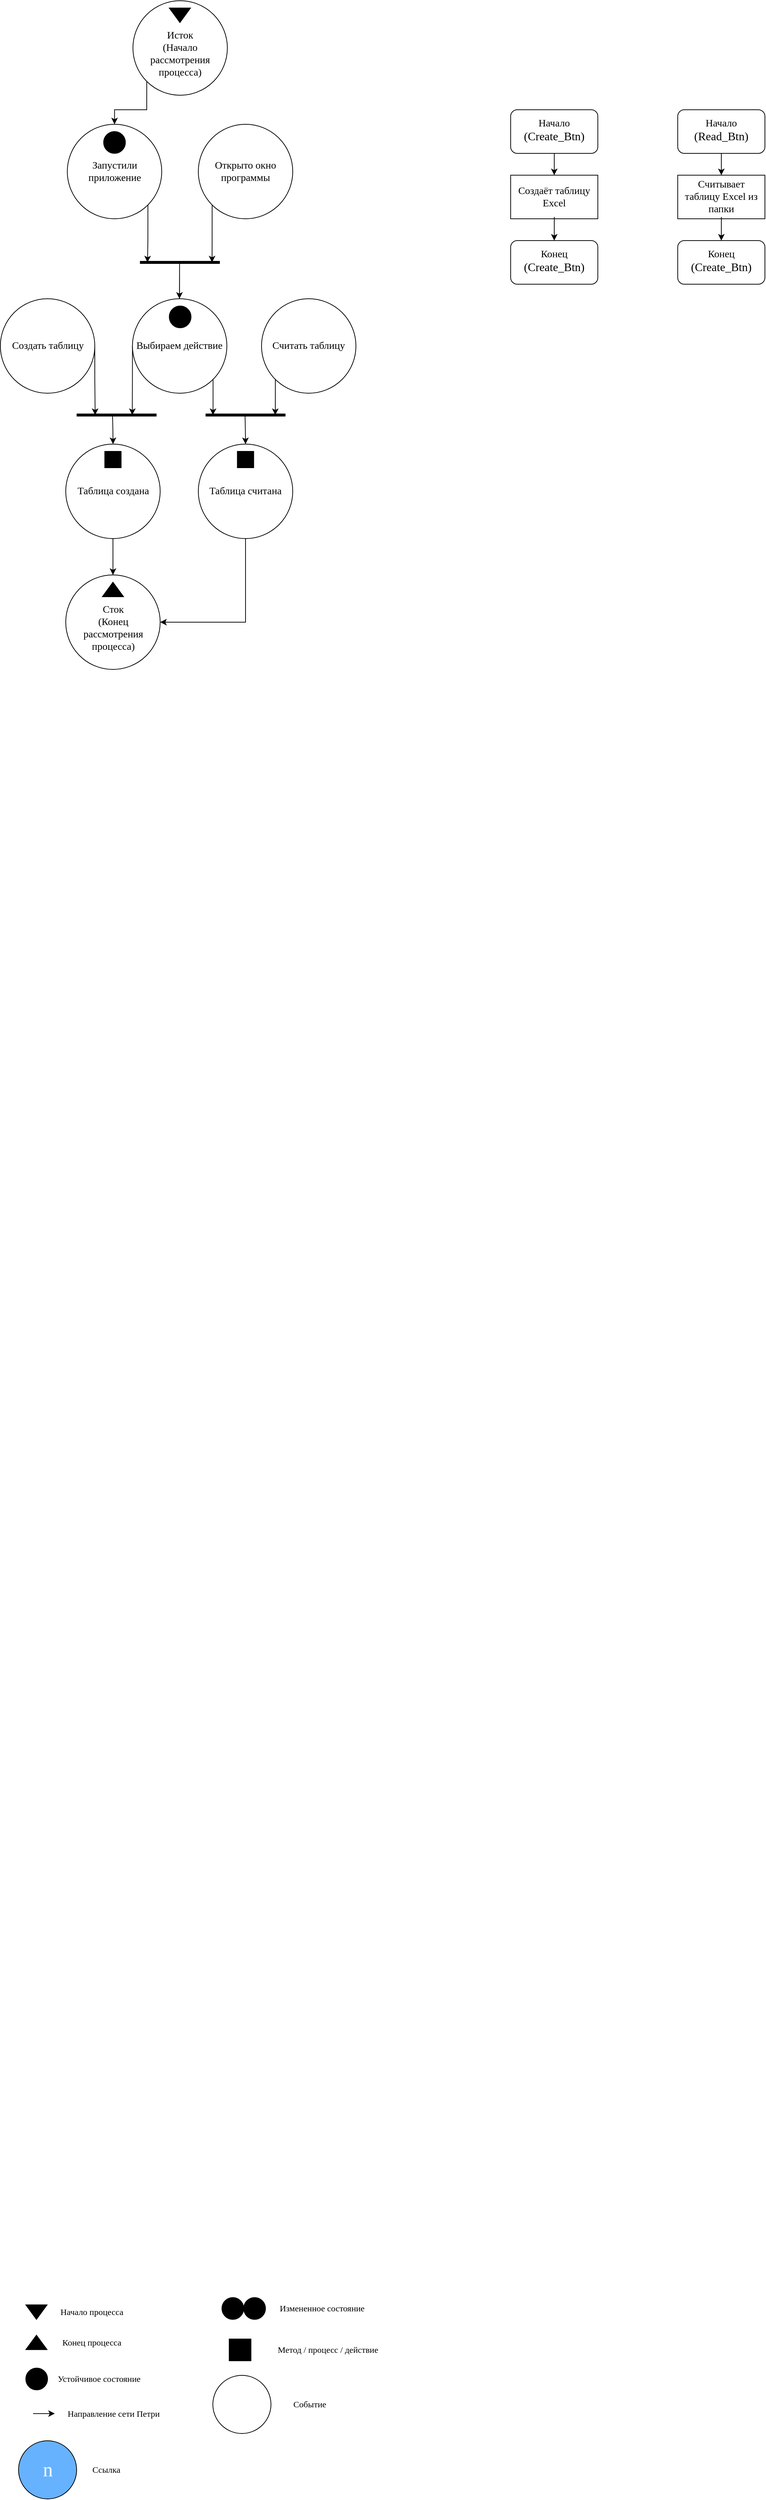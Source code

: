 <mxfile version="24.1.0" type="device">
  <diagram name="Страница — 1" id="tTTT7lDbj0AzXVJ5Z_Ju">
    <mxGraphModel dx="1154" dy="582" grid="1" gridSize="10" guides="1" tooltips="1" connect="1" arrows="1" fold="1" page="1" pageScale="1" pageWidth="827" pageHeight="1169" math="0" shadow="0">
      <root>
        <mxCell id="0" />
        <mxCell id="1" parent="0" />
        <mxCell id="YhXAwPTHWb4so9bpkjYg-1" style="edgeStyle=orthogonalEdgeStyle;rounded=0;orthogonalLoop=1;jettySize=auto;html=1;exitX=0;exitY=1;exitDx=0;exitDy=0;entryX=0.5;entryY=0;entryDx=0;entryDy=0;" parent="1" source="eu__VUVs-O8cIbxZYUX1-1" target="eu__VUVs-O8cIbxZYUX1-5" edge="1">
          <mxGeometry relative="1" as="geometry" />
        </mxCell>
        <mxCell id="eu__VUVs-O8cIbxZYUX1-1" value="&lt;font face=&quot;Times New Roman&quot;&gt;&lt;font style=&quot;font-size: 14px;&quot;&gt;&lt;br&gt;Исток&lt;br&gt;(Начало&lt;br&gt;рассмотрения &lt;br&gt;процесса)&lt;/font&gt;&lt;br&gt;&lt;/font&gt;" style="ellipse;whiteSpace=wrap;html=1;aspect=fixed;" parent="1" vertex="1">
          <mxGeometry x="520" y="30" width="130" height="130" as="geometry" />
        </mxCell>
        <mxCell id="eu__VUVs-O8cIbxZYUX1-2" value="" style="triangle;whiteSpace=wrap;html=1;direction=south;strokeColor=default;gradientColor=none;fillColor=#000000;" parent="1" vertex="1">
          <mxGeometry x="570" y="40" width="29.33" height="20" as="geometry" />
        </mxCell>
        <mxCell id="YhXAwPTHWb4so9bpkjYg-6" style="edgeStyle=orthogonalEdgeStyle;rounded=0;orthogonalLoop=1;jettySize=auto;html=1;exitX=1;exitY=1;exitDx=0;exitDy=0;" parent="1" source="eu__VUVs-O8cIbxZYUX1-5" edge="1">
          <mxGeometry relative="1" as="geometry">
            <mxPoint x="540" y="390" as="targetPoint" />
          </mxGeometry>
        </mxCell>
        <mxCell id="eu__VUVs-O8cIbxZYUX1-5" value="&lt;font face=&quot;Times New Roman&quot;&gt;&lt;span style=&quot;font-size: 14px;&quot;&gt;Запустили приложение&lt;/span&gt;&lt;/font&gt;" style="ellipse;whiteSpace=wrap;html=1;aspect=fixed;" parent="1" vertex="1">
          <mxGeometry x="429.66" y="200" width="130" height="130" as="geometry" />
        </mxCell>
        <mxCell id="wRYcbDbW16RMZCIpdBNf-7" style="edgeStyle=orthogonalEdgeStyle;rounded=0;orthogonalLoop=1;jettySize=auto;html=1;exitX=0;exitY=1;exitDx=0;exitDy=0;" parent="1" source="eu__VUVs-O8cIbxZYUX1-7" edge="1">
          <mxGeometry relative="1" as="geometry">
            <mxPoint x="628.907" y="390" as="targetPoint" />
          </mxGeometry>
        </mxCell>
        <mxCell id="eu__VUVs-O8cIbxZYUX1-7" value="&lt;font face=&quot;Times New Roman&quot; style=&quot;font-size: 14px;&quot;&gt;Открыто окно программы&lt;/font&gt;" style="ellipse;whiteSpace=wrap;html=1;aspect=fixed;" parent="1" vertex="1">
          <mxGeometry x="610" y="200" width="130" height="130" as="geometry" />
        </mxCell>
        <mxCell id="eu__VUVs-O8cIbxZYUX1-57" value="" style="endArrow=none;html=1;rounded=0;strokeWidth=4;" parent="1" edge="1">
          <mxGeometry width="50" height="50" relative="1" as="geometry">
            <mxPoint x="529.66" y="390" as="sourcePoint" />
            <mxPoint x="639.66" y="390" as="targetPoint" />
            <Array as="points" />
          </mxGeometry>
        </mxCell>
        <mxCell id="eu__VUVs-O8cIbxZYUX1-61" style="edgeStyle=orthogonalEdgeStyle;rounded=0;orthogonalLoop=1;jettySize=auto;html=1;" parent="1" edge="1">
          <mxGeometry relative="1" as="geometry">
            <mxPoint x="584" y="440" as="targetPoint" />
            <mxPoint x="584.16" y="440" as="sourcePoint" />
            <Array as="points">
              <mxPoint x="584" y="390" />
              <mxPoint x="584" y="390" />
            </Array>
          </mxGeometry>
        </mxCell>
        <mxCell id="wRYcbDbW16RMZCIpdBNf-15" style="edgeStyle=orthogonalEdgeStyle;rounded=0;orthogonalLoop=1;jettySize=auto;html=1;exitX=1;exitY=1;exitDx=0;exitDy=0;" parent="1" source="eu__VUVs-O8cIbxZYUX1-60" edge="1">
          <mxGeometry relative="1" as="geometry">
            <mxPoint x="630.143" y="600.0" as="targetPoint" />
          </mxGeometry>
        </mxCell>
        <mxCell id="cQnQrmi3rN2C49d9GW_u-6" style="edgeStyle=orthogonalEdgeStyle;rounded=0;orthogonalLoop=1;jettySize=auto;html=1;exitX=0;exitY=0.5;exitDx=0;exitDy=0;" edge="1" parent="1" source="eu__VUVs-O8cIbxZYUX1-60">
          <mxGeometry relative="1" as="geometry">
            <mxPoint x="519.103" y="600" as="targetPoint" />
            <Array as="points">
              <mxPoint x="520" y="550" />
              <mxPoint x="520" y="550" />
            </Array>
          </mxGeometry>
        </mxCell>
        <mxCell id="eu__VUVs-O8cIbxZYUX1-60" value="&lt;font face=&quot;Times New Roman&quot;&gt;&lt;span style=&quot;font-size: 14px;&quot;&gt;Выбираем действие&lt;/span&gt;&lt;/font&gt;" style="ellipse;whiteSpace=wrap;html=1;aspect=fixed;" parent="1" vertex="1">
          <mxGeometry x="519.33" y="440" width="130" height="130" as="geometry" />
        </mxCell>
        <mxCell id="8ZdpIB1KfxX4hMsNmirL-2" value="" style="ellipse;whiteSpace=wrap;html=1;aspect=fixed;fillColor=#000000;" parent="1" vertex="1">
          <mxGeometry x="642.5" y="3190" width="30" height="30" as="geometry" />
        </mxCell>
        <mxCell id="8ZdpIB1KfxX4hMsNmirL-3" value="" style="ellipse;whiteSpace=wrap;html=1;aspect=fixed;fillColor=#000000;" parent="1" vertex="1">
          <mxGeometry x="672.5" y="3190" width="30" height="30" as="geometry" />
        </mxCell>
        <mxCell id="8ZdpIB1KfxX4hMsNmirL-4" value="" style="triangle;whiteSpace=wrap;html=1;direction=west;strokeColor=default;gradientColor=none;fillColor=#000000;rotation=90;" parent="1" vertex="1">
          <mxGeometry x="377.175" y="3237.005" width="20" height="29.33" as="geometry" />
        </mxCell>
        <mxCell id="8ZdpIB1KfxX4hMsNmirL-5" value="" style="triangle;whiteSpace=wrap;html=1;direction=south;strokeColor=default;gradientColor=none;fillColor=#000000;" parent="1" vertex="1">
          <mxGeometry x="372.51" y="3200" width="29.33" height="20" as="geometry" />
        </mxCell>
        <mxCell id="8ZdpIB1KfxX4hMsNmirL-6" value="" style="rounded=0;whiteSpace=wrap;html=1;fillColor=#000000;" parent="1" vertex="1">
          <mxGeometry x="652.5" y="3247" width="30" height="30" as="geometry" />
        </mxCell>
        <mxCell id="8ZdpIB1KfxX4hMsNmirL-29" value="&lt;font face=&quot;Times New Roman&quot;&gt;Начало процесса&lt;/font&gt;" style="text;html=1;align=center;verticalAlign=middle;resizable=0;points=[];autosize=1;strokeColor=none;fillColor=none;" parent="1" vertex="1">
          <mxGeometry x="407.5" y="3195" width="110" height="30" as="geometry" />
        </mxCell>
        <mxCell id="8ZdpIB1KfxX4hMsNmirL-30" value="&lt;font face=&quot;Times New Roman&quot;&gt;Конец процесса&lt;/font&gt;" style="text;html=1;align=center;verticalAlign=middle;resizable=0;points=[];autosize=1;strokeColor=none;fillColor=none;" parent="1" vertex="1">
          <mxGeometry x="412.5" y="3237" width="100" height="30" as="geometry" />
        </mxCell>
        <mxCell id="8ZdpIB1KfxX4hMsNmirL-31" value="" style="ellipse;whiteSpace=wrap;html=1;aspect=fixed;fillColor=#000000;" parent="1" vertex="1">
          <mxGeometry x="372.51" y="3287" width="30" height="30" as="geometry" />
        </mxCell>
        <mxCell id="8ZdpIB1KfxX4hMsNmirL-33" value="&lt;font face=&quot;Times New Roman&quot;&gt;Устойчивое состояние&lt;/font&gt;" style="text;html=1;align=center;verticalAlign=middle;resizable=0;points=[];autosize=1;strokeColor=none;fillColor=none;" parent="1" vertex="1">
          <mxGeometry x="402.51" y="3287" width="140" height="30" as="geometry" />
        </mxCell>
        <mxCell id="8ZdpIB1KfxX4hMsNmirL-34" value="&lt;font face=&quot;Times New Roman&quot;&gt;Измененное состояние&lt;/font&gt;" style="text;html=1;align=center;verticalAlign=middle;resizable=0;points=[];autosize=1;strokeColor=none;fillColor=none;" parent="1" vertex="1">
          <mxGeometry x="710.02" y="3190" width="140" height="30" as="geometry" />
        </mxCell>
        <mxCell id="8ZdpIB1KfxX4hMsNmirL-35" value="&lt;font face=&quot;Times New Roman&quot;&gt;Метод / процесс / действие&lt;/font&gt;" style="text;html=1;align=center;verticalAlign=middle;resizable=0;points=[];autosize=1;strokeColor=none;fillColor=none;" parent="1" vertex="1">
          <mxGeometry x="707.52" y="3247" width="160" height="30" as="geometry" />
        </mxCell>
        <mxCell id="8ZdpIB1KfxX4hMsNmirL-36" value="" style="endArrow=classic;html=1;rounded=0;" parent="1" edge="1">
          <mxGeometry width="50" height="50" relative="1" as="geometry">
            <mxPoint x="382.5" y="3349.57" as="sourcePoint" />
            <mxPoint x="412.5" y="3349.57" as="targetPoint" />
          </mxGeometry>
        </mxCell>
        <mxCell id="8ZdpIB1KfxX4hMsNmirL-37" value="&lt;font face=&quot;Times New Roman&quot;&gt;Направление сети Петри&lt;/font&gt;" style="text;html=1;align=center;verticalAlign=middle;resizable=0;points=[];autosize=1;strokeColor=none;fillColor=none;" parent="1" vertex="1">
          <mxGeometry x="417.5" y="3335" width="150" height="30" as="geometry" />
        </mxCell>
        <mxCell id="8ZdpIB1KfxX4hMsNmirL-39" value="" style="ellipse;whiteSpace=wrap;html=1;aspect=fixed;" parent="1" vertex="1">
          <mxGeometry x="630.02" y="3297" width="80" height="80" as="geometry" />
        </mxCell>
        <mxCell id="8ZdpIB1KfxX4hMsNmirL-40" value="&lt;font face=&quot;Times New Roman&quot;&gt;Событие&lt;/font&gt;" style="text;html=1;align=center;verticalAlign=middle;resizable=0;points=[];autosize=1;strokeColor=none;fillColor=none;" parent="1" vertex="1">
          <mxGeometry x="727.52" y="3322" width="70" height="30" as="geometry" />
        </mxCell>
        <mxCell id="8ZdpIB1KfxX4hMsNmirL-41" value="&lt;font color=&quot;#ffffff&quot; face=&quot;Times New Roman&quot; style=&quot;font-size: 27px;&quot;&gt;n&lt;/font&gt;" style="ellipse;whiteSpace=wrap;html=1;aspect=fixed;fillColor=#66B2FF;" parent="1" vertex="1">
          <mxGeometry x="362.5" y="3387" width="80" height="80" as="geometry" />
        </mxCell>
        <mxCell id="8ZdpIB1KfxX4hMsNmirL-42" value="&lt;font face=&quot;Times New Roman&quot;&gt;Ссылка&lt;/font&gt;" style="text;html=1;align=center;verticalAlign=middle;resizable=0;points=[];autosize=1;strokeColor=none;fillColor=none;" parent="1" vertex="1">
          <mxGeometry x="452.5" y="3412" width="60" height="30" as="geometry" />
        </mxCell>
        <mxCell id="YhXAwPTHWb4so9bpkjYg-3" value="" style="ellipse;whiteSpace=wrap;html=1;aspect=fixed;fillColor=#000000;" parent="1" vertex="1">
          <mxGeometry x="479.66" y="210" width="30" height="30" as="geometry" />
        </mxCell>
        <mxCell id="YpSg0bnbWlljTMXTQoFI-1" value="" style="ellipse;whiteSpace=wrap;html=1;aspect=fixed;fillColor=#000000;" parent="1" vertex="1">
          <mxGeometry x="570.02" y="450" width="30" height="30" as="geometry" />
        </mxCell>
        <mxCell id="wRYcbDbW16RMZCIpdBNf-14" style="edgeStyle=orthogonalEdgeStyle;rounded=0;orthogonalLoop=1;jettySize=auto;html=1;exitX=0;exitY=1;exitDx=0;exitDy=0;" parent="1" source="wRYcbDbW16RMZCIpdBNf-4" edge="1">
          <mxGeometry relative="1" as="geometry">
            <mxPoint x="715.857" y="600.0" as="targetPoint" />
          </mxGeometry>
        </mxCell>
        <mxCell id="wRYcbDbW16RMZCIpdBNf-4" value="&lt;font face=&quot;Times New Roman&quot;&gt;&lt;span style=&quot;font-size: 14px;&quot;&gt;Считать таблицу&lt;/span&gt;&lt;/font&gt;" style="ellipse;whiteSpace=wrap;html=1;aspect=fixed;" parent="1" vertex="1">
          <mxGeometry x="697.0" y="440" width="130" height="130" as="geometry" />
        </mxCell>
        <mxCell id="N7RACuZjBRk8Ios8j_cp-5" value="" style="endArrow=none;html=1;rounded=0;strokeWidth=4;" parent="1" edge="1">
          <mxGeometry width="50" height="50" relative="1" as="geometry">
            <mxPoint x="620" y="600" as="sourcePoint" />
            <mxPoint x="730" y="600" as="targetPoint" />
            <Array as="points" />
          </mxGeometry>
        </mxCell>
        <mxCell id="N7RACuZjBRk8Ios8j_cp-6" value="" style="endArrow=none;html=1;rounded=0;strokeWidth=4;" parent="1" edge="1">
          <mxGeometry width="50" height="50" relative="1" as="geometry">
            <mxPoint x="442.5" y="600" as="sourcePoint" />
            <mxPoint x="552.5" y="600" as="targetPoint" />
            <Array as="points" />
          </mxGeometry>
        </mxCell>
        <mxCell id="N7RACuZjBRk8Ios8j_cp-26" style="edgeStyle=orthogonalEdgeStyle;rounded=0;orthogonalLoop=1;jettySize=auto;html=1;exitX=0.5;exitY=1;exitDx=0;exitDy=0;entryX=0.5;entryY=0;entryDx=0;entryDy=0;" parent="1" source="N7RACuZjBRk8Ios8j_cp-18" target="N7RACuZjBRk8Ios8j_cp-25" edge="1">
          <mxGeometry relative="1" as="geometry">
            <Array as="points">
              <mxPoint x="492" y="831" />
              <mxPoint x="492" y="892" />
            </Array>
          </mxGeometry>
        </mxCell>
        <mxCell id="cQnQrmi3rN2C49d9GW_u-10" style="edgeStyle=orthogonalEdgeStyle;rounded=0;orthogonalLoop=1;jettySize=auto;html=1;exitX=0.5;exitY=1;exitDx=0;exitDy=0;entryX=0.5;entryY=0;entryDx=0;entryDy=0;" edge="1" parent="1" source="N7RACuZjBRk8Ios8j_cp-18" target="N7RACuZjBRk8Ios8j_cp-25">
          <mxGeometry relative="1" as="geometry" />
        </mxCell>
        <mxCell id="N7RACuZjBRk8Ios8j_cp-18" value="&lt;font face=&quot;Times New Roman&quot;&gt;&lt;span style=&quot;font-size: 14px;&quot;&gt;Таблица создана&lt;/span&gt;&lt;/font&gt;" style="ellipse;whiteSpace=wrap;html=1;aspect=fixed;" parent="1" vertex="1">
          <mxGeometry x="427.5" y="640" width="130" height="130" as="geometry" />
        </mxCell>
        <mxCell id="cQnQrmi3rN2C49d9GW_u-11" style="edgeStyle=orthogonalEdgeStyle;rounded=0;orthogonalLoop=1;jettySize=auto;html=1;exitX=0.5;exitY=1;exitDx=0;exitDy=0;entryX=1;entryY=0.5;entryDx=0;entryDy=0;" edge="1" parent="1" source="N7RACuZjBRk8Ios8j_cp-21" target="N7RACuZjBRk8Ios8j_cp-25">
          <mxGeometry relative="1" as="geometry" />
        </mxCell>
        <mxCell id="N7RACuZjBRk8Ios8j_cp-21" value="&lt;font face=&quot;Times New Roman&quot;&gt;&lt;span style=&quot;font-size: 14px;&quot;&gt;Таблица считана&lt;/span&gt;&lt;/font&gt;" style="ellipse;whiteSpace=wrap;html=1;aspect=fixed;" parent="1" vertex="1">
          <mxGeometry x="610.0" y="640" width="130" height="130" as="geometry" />
        </mxCell>
        <mxCell id="N7RACuZjBRk8Ios8j_cp-23" style="edgeStyle=orthogonalEdgeStyle;rounded=0;orthogonalLoop=1;jettySize=auto;html=1;exitX=1;exitY=1;exitDx=0;exitDy=0;entryX=0.5;entryY=0;entryDx=0;entryDy=0;" parent="1" target="N7RACuZjBRk8Ios8j_cp-21" edge="1">
          <mxGeometry relative="1" as="geometry">
            <mxPoint x="675.21" y="650" as="targetPoint" />
            <mxPoint x="674.31" y="600" as="sourcePoint" />
          </mxGeometry>
        </mxCell>
        <mxCell id="N7RACuZjBRk8Ios8j_cp-25" value="&lt;font face=&quot;Times New Roman&quot;&gt;&lt;font style=&quot;font-size: 14px;&quot;&gt;&lt;br&gt;Сток&lt;br&gt;(Конец&lt;br&gt;рассмотрения &lt;br&gt;процесса)&lt;/font&gt;&lt;br&gt;&lt;/font&gt;" style="ellipse;whiteSpace=wrap;html=1;aspect=fixed;" parent="1" vertex="1">
          <mxGeometry x="427.5" y="820" width="130" height="130" as="geometry" />
        </mxCell>
        <mxCell id="N7RACuZjBRk8Ios8j_cp-36" value="" style="triangle;whiteSpace=wrap;html=1;direction=north;strokeColor=default;gradientColor=none;fillColor=#000000;" parent="1" vertex="1">
          <mxGeometry x="477.83" y="830" width="29.33" height="20" as="geometry" />
        </mxCell>
        <mxCell id="cQnQrmi3rN2C49d9GW_u-5" style="edgeStyle=orthogonalEdgeStyle;rounded=0;orthogonalLoop=1;jettySize=auto;html=1;exitX=1;exitY=0.5;exitDx=0;exitDy=0;" edge="1" parent="1" source="cQnQrmi3rN2C49d9GW_u-3">
          <mxGeometry relative="1" as="geometry">
            <mxPoint x="468" y="600" as="targetPoint" />
            <Array as="points">
              <mxPoint x="468" y="550" />
              <mxPoint x="468" y="550" />
            </Array>
          </mxGeometry>
        </mxCell>
        <mxCell id="cQnQrmi3rN2C49d9GW_u-3" value="&lt;font face=&quot;Times New Roman&quot;&gt;&lt;span style=&quot;font-size: 14px;&quot;&gt;Создать таблицу&lt;/span&gt;&lt;/font&gt;" style="ellipse;whiteSpace=wrap;html=1;aspect=fixed;" vertex="1" parent="1">
          <mxGeometry x="337.5" y="440" width="130" height="130" as="geometry" />
        </mxCell>
        <mxCell id="cQnQrmi3rN2C49d9GW_u-7" value="" style="rounded=0;whiteSpace=wrap;html=1;fillColor=#000000;" vertex="1" parent="1">
          <mxGeometry x="481.25" y="650" width="22.5" height="22.5" as="geometry" />
        </mxCell>
        <mxCell id="cQnQrmi3rN2C49d9GW_u-8" style="edgeStyle=orthogonalEdgeStyle;rounded=0;orthogonalLoop=1;jettySize=auto;html=1;exitX=1;exitY=1;exitDx=0;exitDy=0;entryX=0.5;entryY=0;entryDx=0;entryDy=0;" edge="1" parent="1">
          <mxGeometry relative="1" as="geometry">
            <mxPoint x="492.59" y="640" as="targetPoint" />
            <mxPoint x="491.9" y="600" as="sourcePoint" />
          </mxGeometry>
        </mxCell>
        <mxCell id="cQnQrmi3rN2C49d9GW_u-13" value="" style="rounded=0;whiteSpace=wrap;html=1;fillColor=#000000;" vertex="1" parent="1">
          <mxGeometry x="663.75" y="650" width="22.5" height="22.5" as="geometry" />
        </mxCell>
        <mxCell id="cQnQrmi3rN2C49d9GW_u-18" style="edgeStyle=orthogonalEdgeStyle;rounded=0;orthogonalLoop=1;jettySize=auto;html=1;exitX=0.5;exitY=1;exitDx=0;exitDy=0;entryX=0.5;entryY=0;entryDx=0;entryDy=0;" edge="1" parent="1" source="cQnQrmi3rN2C49d9GW_u-14" target="cQnQrmi3rN2C49d9GW_u-17">
          <mxGeometry relative="1" as="geometry" />
        </mxCell>
        <mxCell id="cQnQrmi3rN2C49d9GW_u-14" value="" style="rounded=1;whiteSpace=wrap;html=1;" vertex="1" parent="1">
          <mxGeometry x="1040" y="180" width="120" height="60" as="geometry" />
        </mxCell>
        <mxCell id="cQnQrmi3rN2C49d9GW_u-15" value="&lt;font face=&quot;Times New Roman&quot; style=&quot;font-size: 14px;&quot;&gt;Начало&lt;/font&gt;&lt;div&gt;&lt;span style=&quot;background-color: initial;&quot;&gt;&lt;font size=&quot;3&quot; style=&quot;&quot; face=&quot;c4uwq_mGRP5g-3G3JrV-&quot;&gt;(Create_Btn)&lt;/font&gt;&lt;/span&gt;&lt;/div&gt;" style="text;html=1;align=center;verticalAlign=middle;whiteSpace=wrap;rounded=0;" vertex="1" parent="1">
          <mxGeometry x="1045" y="180" width="110" height="55" as="geometry" />
        </mxCell>
        <mxCell id="cQnQrmi3rN2C49d9GW_u-17" value="" style="rounded=0;whiteSpace=wrap;html=1;" vertex="1" parent="1">
          <mxGeometry x="1040" y="270" width="120" height="60" as="geometry" />
        </mxCell>
        <mxCell id="cQnQrmi3rN2C49d9GW_u-25" style="edgeStyle=orthogonalEdgeStyle;rounded=0;orthogonalLoop=1;jettySize=auto;html=1;exitX=0.5;exitY=1;exitDx=0;exitDy=0;entryX=0.5;entryY=0;entryDx=0;entryDy=0;" edge="1" parent="1" source="cQnQrmi3rN2C49d9GW_u-19" target="cQnQrmi3rN2C49d9GW_u-23">
          <mxGeometry relative="1" as="geometry" />
        </mxCell>
        <mxCell id="cQnQrmi3rN2C49d9GW_u-19" value="&lt;font style=&quot;font-size: 14px;&quot; face=&quot;Times New Roman&quot;&gt;Создаёт таблицу Excel&lt;/font&gt;" style="text;html=1;align=center;verticalAlign=middle;whiteSpace=wrap;rounded=0;" vertex="1" parent="1">
          <mxGeometry x="1045" y="272.5" width="110" height="55" as="geometry" />
        </mxCell>
        <mxCell id="cQnQrmi3rN2C49d9GW_u-23" value="" style="rounded=1;whiteSpace=wrap;html=1;" vertex="1" parent="1">
          <mxGeometry x="1040" y="360" width="120" height="60" as="geometry" />
        </mxCell>
        <mxCell id="cQnQrmi3rN2C49d9GW_u-24" value="&lt;font style=&quot;font-size: 14px;&quot; face=&quot;Times New Roman&quot;&gt;Конец&lt;br&gt;&lt;/font&gt;&lt;div&gt;&lt;span style=&quot;background-color: initial;&quot;&gt;&lt;font size=&quot;3&quot; style=&quot;&quot; face=&quot;Times New Roman&quot;&gt;(Create_Btn)&lt;/font&gt;&lt;/span&gt;&lt;/div&gt;" style="text;html=1;align=center;verticalAlign=middle;whiteSpace=wrap;rounded=0;" vertex="1" parent="1">
          <mxGeometry x="1045" y="360" width="110" height="55" as="geometry" />
        </mxCell>
        <mxCell id="cQnQrmi3rN2C49d9GW_u-26" style="edgeStyle=orthogonalEdgeStyle;rounded=0;orthogonalLoop=1;jettySize=auto;html=1;exitX=0.5;exitY=1;exitDx=0;exitDy=0;entryX=0.5;entryY=0;entryDx=0;entryDy=0;" edge="1" parent="1" source="cQnQrmi3rN2C49d9GW_u-27" target="cQnQrmi3rN2C49d9GW_u-29">
          <mxGeometry relative="1" as="geometry" />
        </mxCell>
        <mxCell id="cQnQrmi3rN2C49d9GW_u-27" value="" style="rounded=1;whiteSpace=wrap;html=1;" vertex="1" parent="1">
          <mxGeometry x="1270" y="180" width="120" height="60" as="geometry" />
        </mxCell>
        <mxCell id="cQnQrmi3rN2C49d9GW_u-28" value="&lt;font face=&quot;Times New Roman&quot; style=&quot;font-size: 14px;&quot;&gt;Начало&lt;/font&gt;&lt;div&gt;&lt;span style=&quot;background-color: initial;&quot;&gt;&lt;font size=&quot;3&quot; style=&quot;&quot; face=&quot;SztWxlMH81M-61aC1ij7&quot;&gt;(Read_Btn)&lt;/font&gt;&lt;/span&gt;&lt;/div&gt;" style="text;html=1;align=center;verticalAlign=middle;whiteSpace=wrap;rounded=0;" vertex="1" parent="1">
          <mxGeometry x="1275" y="180" width="110" height="55" as="geometry" />
        </mxCell>
        <mxCell id="cQnQrmi3rN2C49d9GW_u-29" value="" style="rounded=0;whiteSpace=wrap;html=1;" vertex="1" parent="1">
          <mxGeometry x="1270" y="270" width="120" height="60" as="geometry" />
        </mxCell>
        <mxCell id="cQnQrmi3rN2C49d9GW_u-30" style="edgeStyle=orthogonalEdgeStyle;rounded=0;orthogonalLoop=1;jettySize=auto;html=1;exitX=0.5;exitY=1;exitDx=0;exitDy=0;entryX=0.5;entryY=0;entryDx=0;entryDy=0;" edge="1" parent="1" source="cQnQrmi3rN2C49d9GW_u-31" target="cQnQrmi3rN2C49d9GW_u-32">
          <mxGeometry relative="1" as="geometry" />
        </mxCell>
        <mxCell id="cQnQrmi3rN2C49d9GW_u-31" value="&lt;font style=&quot;font-size: 14px;&quot; face=&quot;Times New Roman&quot;&gt;Считывает таблицу Excel из папки&lt;/font&gt;" style="text;html=1;align=center;verticalAlign=middle;whiteSpace=wrap;rounded=0;" vertex="1" parent="1">
          <mxGeometry x="1275" y="272.5" width="110" height="55" as="geometry" />
        </mxCell>
        <mxCell id="cQnQrmi3rN2C49d9GW_u-32" value="" style="rounded=1;whiteSpace=wrap;html=1;" vertex="1" parent="1">
          <mxGeometry x="1270" y="360" width="120" height="60" as="geometry" />
        </mxCell>
        <mxCell id="cQnQrmi3rN2C49d9GW_u-33" value="&lt;font style=&quot;font-size: 14px;&quot; face=&quot;Times New Roman&quot;&gt;Конец&lt;br&gt;&lt;/font&gt;&lt;div&gt;&lt;span style=&quot;background-color: initial;&quot;&gt;&lt;font size=&quot;3&quot; style=&quot;&quot; face=&quot;WpK_yBF1z5cRxFJb5P77&quot;&gt;(Create_Btn)&lt;/font&gt;&lt;/span&gt;&lt;/div&gt;" style="text;html=1;align=center;verticalAlign=middle;whiteSpace=wrap;rounded=0;" vertex="1" parent="1">
          <mxGeometry x="1275" y="360" width="110" height="55" as="geometry" />
        </mxCell>
      </root>
    </mxGraphModel>
  </diagram>
</mxfile>
